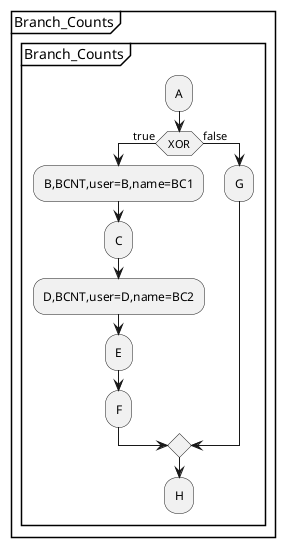 @startuml
    partition "Branch_Counts" {
        group "Branch_Counts"
            :A;
            if (XOR) then (true)
                :B,BCNT,user=B,name=BC1;
                :C;
                :D,BCNT,user=D,name=BC2;
                :E;
                :F;
            else (false)
                :G;
            endif
            :H;
        end group
    }
@enduml